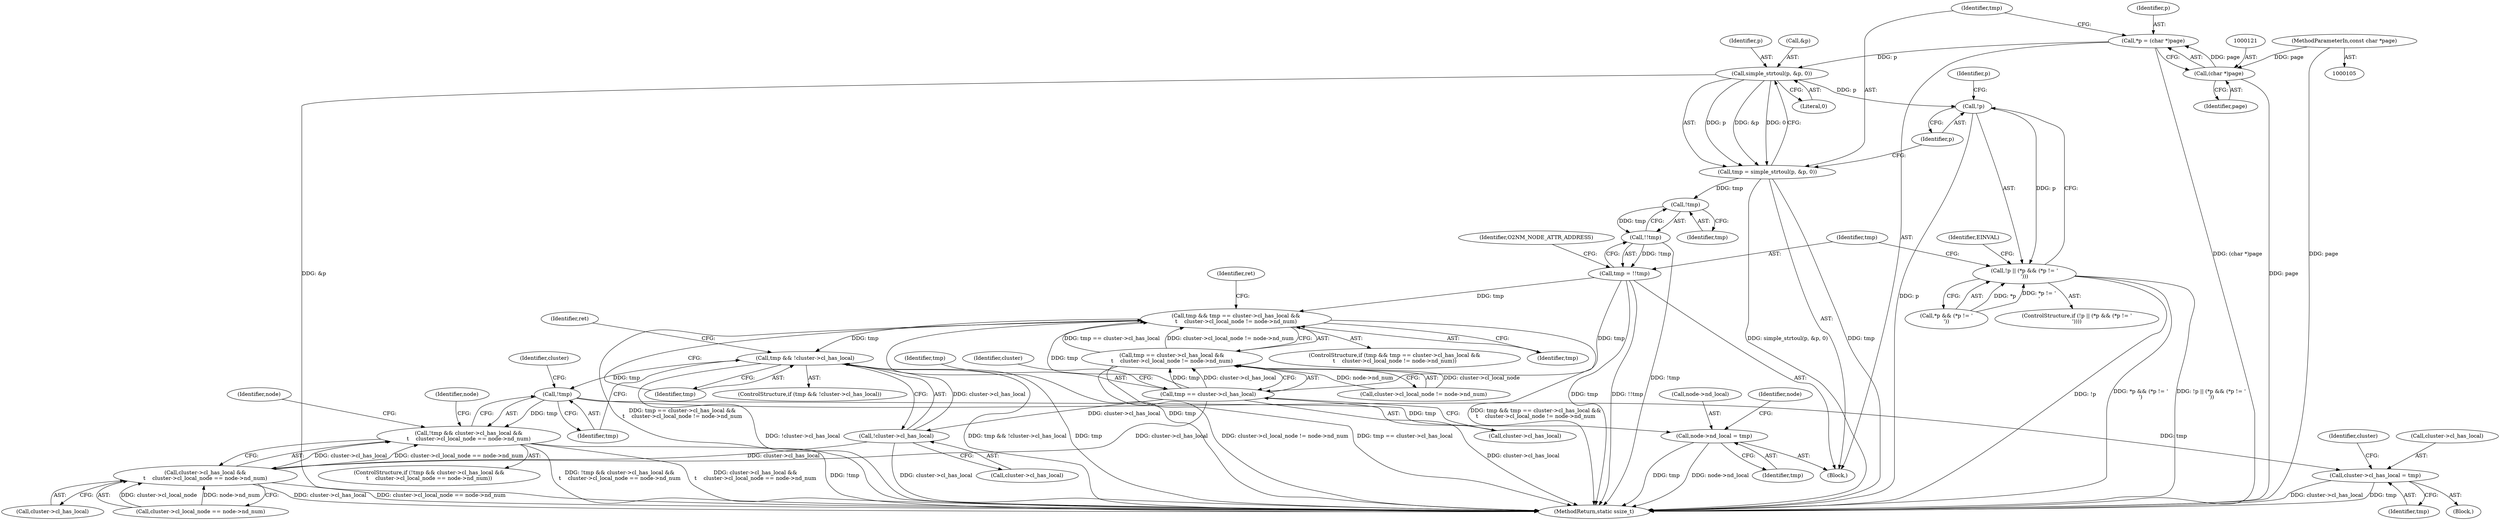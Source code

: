 digraph "0_linux_853bc26a7ea39e354b9f8889ae7ad1492ffa28d2_0@pointer" {
"1000126" [label="(Call,simple_strtoul(p, &p, 0))"];
"1000118" [label="(Call,*p = (char *)page)"];
"1000120" [label="(Call,(char *)page)"];
"1000107" [label="(MethodParameterIn,const char *page)"];
"1000124" [label="(Call,tmp = simple_strtoul(p, &p, 0))"];
"1000148" [label="(Call,!tmp)"];
"1000147" [label="(Call,!!tmp)"];
"1000145" [label="(Call,tmp = !!tmp)"];
"1000192" [label="(Call,tmp && tmp == cluster->cl_has_local &&\n\t    cluster->cl_local_node != node->nd_num)"];
"1000214" [label="(Call,tmp && !cluster->cl_has_local)"];
"1000230" [label="(Call,!tmp)"];
"1000229" [label="(Call,!tmp && cluster->cl_has_local &&\n\t    cluster->cl_local_node == node->nd_num)"];
"1000251" [label="(Call,node->nd_local = tmp)"];
"1000261" [label="(Call,cluster->cl_has_local = tmp)"];
"1000195" [label="(Call,tmp == cluster->cl_has_local)"];
"1000194" [label="(Call,tmp == cluster->cl_has_local &&\n\t    cluster->cl_local_node != node->nd_num)"];
"1000216" [label="(Call,!cluster->cl_has_local)"];
"1000232" [label="(Call,cluster->cl_has_local &&\n\t    cluster->cl_local_node == node->nd_num)"];
"1000133" [label="(Call,!p)"];
"1000132" [label="(Call,!p || (*p && (*p != '\n')))"];
"1000197" [label="(Call,cluster->cl_has_local)"];
"1000126" [label="(Call,simple_strtoul(p, &p, 0))"];
"1000196" [label="(Identifier,tmp)"];
"1000128" [label="(Call,&p)"];
"1000258" [label="(Identifier,node)"];
"1000122" [label="(Identifier,page)"];
"1000191" [label="(ControlStructure,if (tmp && tmp == cluster->cl_has_local &&\n\t    cluster->cl_local_node != node->nd_num))"];
"1000232" [label="(Call,cluster->cl_has_local &&\n\t    cluster->cl_local_node == node->nd_num)"];
"1000130" [label="(Literal,0)"];
"1000194" [label="(Call,tmp == cluster->cl_has_local &&\n\t    cluster->cl_local_node != node->nd_num)"];
"1000252" [label="(Call,node->nd_local)"];
"1000137" [label="(Identifier,p)"];
"1000215" [label="(Identifier,tmp)"];
"1000222" [label="(Identifier,ret)"];
"1000109" [label="(Block,)"];
"1000213" [label="(ControlStructure,if (tmp && !cluster->cl_has_local))"];
"1000251" [label="(Call,node->nd_local = tmp)"];
"1000120" [label="(Call,(char *)page)"];
"1000119" [label="(Identifier,p)"];
"1000118" [label="(Call,*p = (char *)page)"];
"1000148" [label="(Call,!tmp)"];
"1000147" [label="(Call,!!tmp)"];
"1000214" [label="(Call,tmp && !cluster->cl_has_local)"];
"1000216" [label="(Call,!cluster->cl_has_local)"];
"1000135" [label="(Call,*p && (*p != '\n'))"];
"1000200" [label="(Call,cluster->cl_local_node != node->nd_num)"];
"1000230" [label="(Call,!tmp)"];
"1000146" [label="(Identifier,tmp)"];
"1000124" [label="(Call,tmp = simple_strtoul(p, &p, 0))"];
"1000245" [label="(Identifier,node)"];
"1000217" [label="(Call,cluster->cl_has_local)"];
"1000133" [label="(Call,!p)"];
"1000229" [label="(Call,!tmp && cluster->cl_has_local &&\n\t    cluster->cl_local_node == node->nd_num)"];
"1000131" [label="(ControlStructure,if (!p || (*p && (*p != '\n'))))"];
"1000107" [label="(MethodParameterIn,const char *page)"];
"1000125" [label="(Identifier,tmp)"];
"1000127" [label="(Identifier,p)"];
"1000265" [label="(Identifier,tmp)"];
"1000255" [label="(Identifier,tmp)"];
"1000228" [label="(ControlStructure,if (!tmp && cluster->cl_has_local &&\n\t    cluster->cl_local_node == node->nd_num))"];
"1000202" [label="(Identifier,cluster)"];
"1000149" [label="(Identifier,tmp)"];
"1000233" [label="(Call,cluster->cl_has_local)"];
"1000253" [label="(Identifier,node)"];
"1000195" [label="(Call,tmp == cluster->cl_has_local)"];
"1000154" [label="(Identifier,O2NM_NODE_ATTR_ADDRESS)"];
"1000268" [label="(Identifier,cluster)"];
"1000134" [label="(Identifier,p)"];
"1000280" [label="(MethodReturn,static ssize_t)"];
"1000192" [label="(Call,tmp && tmp == cluster->cl_has_local &&\n\t    cluster->cl_local_node != node->nd_num)"];
"1000261" [label="(Call,cluster->cl_has_local = tmp)"];
"1000231" [label="(Identifier,tmp)"];
"1000260" [label="(Block,)"];
"1000145" [label="(Call,tmp = !!tmp)"];
"1000132" [label="(Call,!p || (*p && (*p != '\n')))"];
"1000209" [label="(Identifier,ret)"];
"1000234" [label="(Identifier,cluster)"];
"1000262" [label="(Call,cluster->cl_has_local)"];
"1000193" [label="(Identifier,tmp)"];
"1000236" [label="(Call,cluster->cl_local_node == node->nd_num)"];
"1000144" [label="(Identifier,EINVAL)"];
"1000126" -> "1000124"  [label="AST: "];
"1000126" -> "1000130"  [label="CFG: "];
"1000127" -> "1000126"  [label="AST: "];
"1000128" -> "1000126"  [label="AST: "];
"1000130" -> "1000126"  [label="AST: "];
"1000124" -> "1000126"  [label="CFG: "];
"1000126" -> "1000280"  [label="DDG: &p"];
"1000126" -> "1000124"  [label="DDG: p"];
"1000126" -> "1000124"  [label="DDG: &p"];
"1000126" -> "1000124"  [label="DDG: 0"];
"1000118" -> "1000126"  [label="DDG: p"];
"1000126" -> "1000133"  [label="DDG: p"];
"1000118" -> "1000109"  [label="AST: "];
"1000118" -> "1000120"  [label="CFG: "];
"1000119" -> "1000118"  [label="AST: "];
"1000120" -> "1000118"  [label="AST: "];
"1000125" -> "1000118"  [label="CFG: "];
"1000118" -> "1000280"  [label="DDG: (char *)page"];
"1000120" -> "1000118"  [label="DDG: page"];
"1000120" -> "1000122"  [label="CFG: "];
"1000121" -> "1000120"  [label="AST: "];
"1000122" -> "1000120"  [label="AST: "];
"1000120" -> "1000280"  [label="DDG: page"];
"1000107" -> "1000120"  [label="DDG: page"];
"1000107" -> "1000105"  [label="AST: "];
"1000107" -> "1000280"  [label="DDG: page"];
"1000124" -> "1000109"  [label="AST: "];
"1000125" -> "1000124"  [label="AST: "];
"1000134" -> "1000124"  [label="CFG: "];
"1000124" -> "1000280"  [label="DDG: simple_strtoul(p, &p, 0)"];
"1000124" -> "1000280"  [label="DDG: tmp"];
"1000124" -> "1000148"  [label="DDG: tmp"];
"1000148" -> "1000147"  [label="AST: "];
"1000148" -> "1000149"  [label="CFG: "];
"1000149" -> "1000148"  [label="AST: "];
"1000147" -> "1000148"  [label="CFG: "];
"1000148" -> "1000147"  [label="DDG: tmp"];
"1000147" -> "1000145"  [label="AST: "];
"1000145" -> "1000147"  [label="CFG: "];
"1000147" -> "1000280"  [label="DDG: !tmp"];
"1000147" -> "1000145"  [label="DDG: !tmp"];
"1000145" -> "1000109"  [label="AST: "];
"1000146" -> "1000145"  [label="AST: "];
"1000154" -> "1000145"  [label="CFG: "];
"1000145" -> "1000280"  [label="DDG: tmp"];
"1000145" -> "1000280"  [label="DDG: !!tmp"];
"1000145" -> "1000192"  [label="DDG: tmp"];
"1000145" -> "1000195"  [label="DDG: tmp"];
"1000192" -> "1000191"  [label="AST: "];
"1000192" -> "1000193"  [label="CFG: "];
"1000192" -> "1000194"  [label="CFG: "];
"1000193" -> "1000192"  [label="AST: "];
"1000194" -> "1000192"  [label="AST: "];
"1000209" -> "1000192"  [label="CFG: "];
"1000215" -> "1000192"  [label="CFG: "];
"1000192" -> "1000280"  [label="DDG: tmp == cluster->cl_has_local &&\n\t    cluster->cl_local_node != node->nd_num"];
"1000192" -> "1000280"  [label="DDG: tmp"];
"1000192" -> "1000280"  [label="DDG: tmp && tmp == cluster->cl_has_local &&\n\t    cluster->cl_local_node != node->nd_num"];
"1000195" -> "1000192"  [label="DDG: tmp"];
"1000194" -> "1000192"  [label="DDG: tmp == cluster->cl_has_local"];
"1000194" -> "1000192"  [label="DDG: cluster->cl_local_node != node->nd_num"];
"1000192" -> "1000214"  [label="DDG: tmp"];
"1000214" -> "1000213"  [label="AST: "];
"1000214" -> "1000215"  [label="CFG: "];
"1000214" -> "1000216"  [label="CFG: "];
"1000215" -> "1000214"  [label="AST: "];
"1000216" -> "1000214"  [label="AST: "];
"1000222" -> "1000214"  [label="CFG: "];
"1000231" -> "1000214"  [label="CFG: "];
"1000214" -> "1000280"  [label="DDG: !cluster->cl_has_local"];
"1000214" -> "1000280"  [label="DDG: tmp && !cluster->cl_has_local"];
"1000214" -> "1000280"  [label="DDG: tmp"];
"1000216" -> "1000214"  [label="DDG: cluster->cl_has_local"];
"1000214" -> "1000230"  [label="DDG: tmp"];
"1000230" -> "1000229"  [label="AST: "];
"1000230" -> "1000231"  [label="CFG: "];
"1000231" -> "1000230"  [label="AST: "];
"1000234" -> "1000230"  [label="CFG: "];
"1000229" -> "1000230"  [label="CFG: "];
"1000230" -> "1000229"  [label="DDG: tmp"];
"1000230" -> "1000251"  [label="DDG: tmp"];
"1000230" -> "1000261"  [label="DDG: tmp"];
"1000229" -> "1000228"  [label="AST: "];
"1000229" -> "1000232"  [label="CFG: "];
"1000232" -> "1000229"  [label="AST: "];
"1000245" -> "1000229"  [label="CFG: "];
"1000253" -> "1000229"  [label="CFG: "];
"1000229" -> "1000280"  [label="DDG: !tmp && cluster->cl_has_local &&\n\t    cluster->cl_local_node == node->nd_num"];
"1000229" -> "1000280"  [label="DDG: cluster->cl_has_local &&\n\t    cluster->cl_local_node == node->nd_num"];
"1000229" -> "1000280"  [label="DDG: !tmp"];
"1000232" -> "1000229"  [label="DDG: cluster->cl_has_local"];
"1000232" -> "1000229"  [label="DDG: cluster->cl_local_node == node->nd_num"];
"1000251" -> "1000109"  [label="AST: "];
"1000251" -> "1000255"  [label="CFG: "];
"1000252" -> "1000251"  [label="AST: "];
"1000255" -> "1000251"  [label="AST: "];
"1000258" -> "1000251"  [label="CFG: "];
"1000251" -> "1000280"  [label="DDG: tmp"];
"1000251" -> "1000280"  [label="DDG: node->nd_local"];
"1000261" -> "1000260"  [label="AST: "];
"1000261" -> "1000265"  [label="CFG: "];
"1000262" -> "1000261"  [label="AST: "];
"1000265" -> "1000261"  [label="AST: "];
"1000268" -> "1000261"  [label="CFG: "];
"1000261" -> "1000280"  [label="DDG: tmp"];
"1000261" -> "1000280"  [label="DDG: cluster->cl_has_local"];
"1000195" -> "1000194"  [label="AST: "];
"1000195" -> "1000197"  [label="CFG: "];
"1000196" -> "1000195"  [label="AST: "];
"1000197" -> "1000195"  [label="AST: "];
"1000202" -> "1000195"  [label="CFG: "];
"1000194" -> "1000195"  [label="CFG: "];
"1000195" -> "1000280"  [label="DDG: cluster->cl_has_local"];
"1000195" -> "1000194"  [label="DDG: tmp"];
"1000195" -> "1000194"  [label="DDG: cluster->cl_has_local"];
"1000195" -> "1000216"  [label="DDG: cluster->cl_has_local"];
"1000195" -> "1000232"  [label="DDG: cluster->cl_has_local"];
"1000194" -> "1000200"  [label="CFG: "];
"1000200" -> "1000194"  [label="AST: "];
"1000194" -> "1000280"  [label="DDG: cluster->cl_local_node != node->nd_num"];
"1000194" -> "1000280"  [label="DDG: tmp == cluster->cl_has_local"];
"1000200" -> "1000194"  [label="DDG: cluster->cl_local_node"];
"1000200" -> "1000194"  [label="DDG: node->nd_num"];
"1000216" -> "1000217"  [label="CFG: "];
"1000217" -> "1000216"  [label="AST: "];
"1000216" -> "1000280"  [label="DDG: cluster->cl_has_local"];
"1000216" -> "1000232"  [label="DDG: cluster->cl_has_local"];
"1000232" -> "1000233"  [label="CFG: "];
"1000232" -> "1000236"  [label="CFG: "];
"1000233" -> "1000232"  [label="AST: "];
"1000236" -> "1000232"  [label="AST: "];
"1000232" -> "1000280"  [label="DDG: cluster->cl_local_node == node->nd_num"];
"1000232" -> "1000280"  [label="DDG: cluster->cl_has_local"];
"1000236" -> "1000232"  [label="DDG: cluster->cl_local_node"];
"1000236" -> "1000232"  [label="DDG: node->nd_num"];
"1000133" -> "1000132"  [label="AST: "];
"1000133" -> "1000134"  [label="CFG: "];
"1000134" -> "1000133"  [label="AST: "];
"1000137" -> "1000133"  [label="CFG: "];
"1000132" -> "1000133"  [label="CFG: "];
"1000133" -> "1000280"  [label="DDG: p"];
"1000133" -> "1000132"  [label="DDG: p"];
"1000132" -> "1000131"  [label="AST: "];
"1000132" -> "1000135"  [label="CFG: "];
"1000135" -> "1000132"  [label="AST: "];
"1000144" -> "1000132"  [label="CFG: "];
"1000146" -> "1000132"  [label="CFG: "];
"1000132" -> "1000280"  [label="DDG: !p || (*p && (*p != '\n'))"];
"1000132" -> "1000280"  [label="DDG: !p"];
"1000132" -> "1000280"  [label="DDG: *p && (*p != '\n')"];
"1000135" -> "1000132"  [label="DDG: *p"];
"1000135" -> "1000132"  [label="DDG: *p != '\n'"];
}

